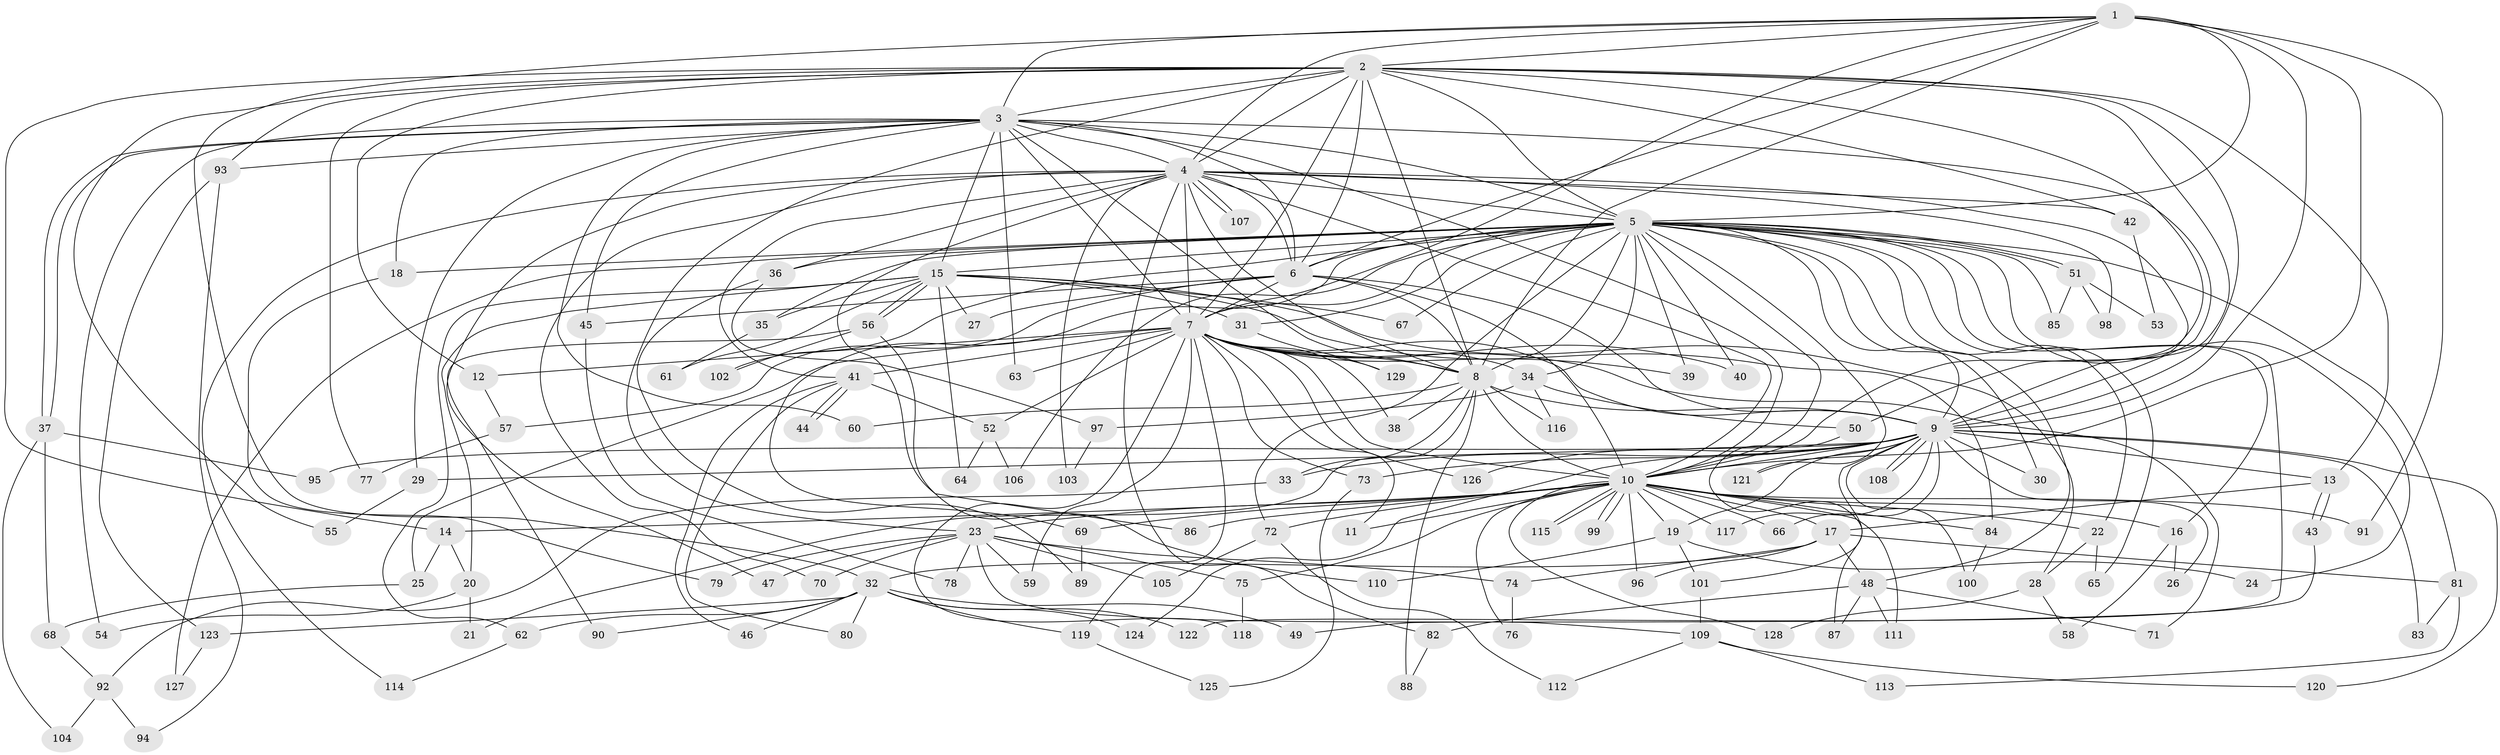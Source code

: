 // coarse degree distribution, {27: 0.010869565217391304, 13: 0.010869565217391304, 17: 0.010869565217391304, 18: 0.010869565217391304, 30: 0.010869565217391304, 9: 0.010869565217391304, 21: 0.010869565217391304, 24: 0.010869565217391304, 2: 0.5108695652173914, 4: 0.08695652173913043, 5: 0.05434782608695652, 11: 0.021739130434782608, 6: 0.03260869565217391, 7: 0.021739130434782608, 12: 0.010869565217391304, 3: 0.11956521739130435, 1: 0.05434782608695652}
// Generated by graph-tools (version 1.1) at 2025/49/03/04/25 22:49:27]
// undirected, 129 vertices, 283 edges
graph export_dot {
  node [color=gray90,style=filled];
  1;
  2;
  3;
  4;
  5;
  6;
  7;
  8;
  9;
  10;
  11;
  12;
  13;
  14;
  15;
  16;
  17;
  18;
  19;
  20;
  21;
  22;
  23;
  24;
  25;
  26;
  27;
  28;
  29;
  30;
  31;
  32;
  33;
  34;
  35;
  36;
  37;
  38;
  39;
  40;
  41;
  42;
  43;
  44;
  45;
  46;
  47;
  48;
  49;
  50;
  51;
  52;
  53;
  54;
  55;
  56;
  57;
  58;
  59;
  60;
  61;
  62;
  63;
  64;
  65;
  66;
  67;
  68;
  69;
  70;
  71;
  72;
  73;
  74;
  75;
  76;
  77;
  78;
  79;
  80;
  81;
  82;
  83;
  84;
  85;
  86;
  87;
  88;
  89;
  90;
  91;
  92;
  93;
  94;
  95;
  96;
  97;
  98;
  99;
  100;
  101;
  102;
  103;
  104;
  105;
  106;
  107;
  108;
  109;
  110;
  111;
  112;
  113;
  114;
  115;
  116;
  117;
  118;
  119;
  120;
  121;
  122;
  123;
  124;
  125;
  126;
  127;
  128;
  129;
  1 -- 2;
  1 -- 3;
  1 -- 4;
  1 -- 5;
  1 -- 6;
  1 -- 7;
  1 -- 8;
  1 -- 9;
  1 -- 10;
  1 -- 32;
  1 -- 91;
  2 -- 3;
  2 -- 4;
  2 -- 5;
  2 -- 6;
  2 -- 7;
  2 -- 8;
  2 -- 9;
  2 -- 10;
  2 -- 12;
  2 -- 13;
  2 -- 14;
  2 -- 23;
  2 -- 42;
  2 -- 50;
  2 -- 55;
  2 -- 77;
  2 -- 93;
  3 -- 4;
  3 -- 5;
  3 -- 6;
  3 -- 7;
  3 -- 8;
  3 -- 9;
  3 -- 10;
  3 -- 15;
  3 -- 18;
  3 -- 29;
  3 -- 37;
  3 -- 37;
  3 -- 45;
  3 -- 54;
  3 -- 60;
  3 -- 63;
  3 -- 93;
  4 -- 5;
  4 -- 6;
  4 -- 7;
  4 -- 8;
  4 -- 9;
  4 -- 10;
  4 -- 36;
  4 -- 41;
  4 -- 42;
  4 -- 47;
  4 -- 70;
  4 -- 82;
  4 -- 86;
  4 -- 98;
  4 -- 103;
  4 -- 107;
  4 -- 107;
  4 -- 114;
  5 -- 6;
  5 -- 7;
  5 -- 8;
  5 -- 9;
  5 -- 10;
  5 -- 15;
  5 -- 16;
  5 -- 18;
  5 -- 22;
  5 -- 24;
  5 -- 30;
  5 -- 31;
  5 -- 34;
  5 -- 35;
  5 -- 36;
  5 -- 39;
  5 -- 40;
  5 -- 48;
  5 -- 51;
  5 -- 51;
  5 -- 65;
  5 -- 67;
  5 -- 69;
  5 -- 72;
  5 -- 81;
  5 -- 85;
  5 -- 102;
  5 -- 106;
  5 -- 121;
  5 -- 122;
  5 -- 127;
  6 -- 7;
  6 -- 8;
  6 -- 9;
  6 -- 10;
  6 -- 27;
  6 -- 45;
  6 -- 57;
  7 -- 8;
  7 -- 9;
  7 -- 10;
  7 -- 11;
  7 -- 12;
  7 -- 25;
  7 -- 34;
  7 -- 38;
  7 -- 39;
  7 -- 40;
  7 -- 41;
  7 -- 52;
  7 -- 59;
  7 -- 63;
  7 -- 71;
  7 -- 73;
  7 -- 118;
  7 -- 119;
  7 -- 126;
  7 -- 129;
  8 -- 9;
  8 -- 10;
  8 -- 21;
  8 -- 33;
  8 -- 38;
  8 -- 60;
  8 -- 88;
  8 -- 116;
  9 -- 10;
  9 -- 13;
  9 -- 19;
  9 -- 26;
  9 -- 29;
  9 -- 30;
  9 -- 33;
  9 -- 66;
  9 -- 73;
  9 -- 83;
  9 -- 95;
  9 -- 100;
  9 -- 101;
  9 -- 108;
  9 -- 108;
  9 -- 117;
  9 -- 120;
  9 -- 121;
  9 -- 124;
  9 -- 126;
  10 -- 11;
  10 -- 14;
  10 -- 16;
  10 -- 17;
  10 -- 19;
  10 -- 22;
  10 -- 23;
  10 -- 66;
  10 -- 69;
  10 -- 72;
  10 -- 75;
  10 -- 76;
  10 -- 84;
  10 -- 86;
  10 -- 91;
  10 -- 96;
  10 -- 99;
  10 -- 99;
  10 -- 111;
  10 -- 115;
  10 -- 115;
  10 -- 117;
  10 -- 128;
  12 -- 57;
  13 -- 17;
  13 -- 43;
  13 -- 43;
  14 -- 20;
  14 -- 25;
  15 -- 20;
  15 -- 27;
  15 -- 28;
  15 -- 31;
  15 -- 35;
  15 -- 56;
  15 -- 56;
  15 -- 61;
  15 -- 62;
  15 -- 64;
  15 -- 67;
  15 -- 84;
  16 -- 26;
  16 -- 58;
  17 -- 32;
  17 -- 48;
  17 -- 74;
  17 -- 81;
  17 -- 96;
  18 -- 79;
  19 -- 24;
  19 -- 101;
  19 -- 110;
  20 -- 21;
  20 -- 54;
  22 -- 28;
  22 -- 65;
  23 -- 47;
  23 -- 59;
  23 -- 70;
  23 -- 74;
  23 -- 75;
  23 -- 78;
  23 -- 79;
  23 -- 105;
  23 -- 109;
  25 -- 68;
  28 -- 58;
  28 -- 128;
  29 -- 55;
  31 -- 129;
  32 -- 46;
  32 -- 49;
  32 -- 62;
  32 -- 80;
  32 -- 90;
  32 -- 119;
  32 -- 122;
  32 -- 123;
  32 -- 124;
  33 -- 92;
  34 -- 50;
  34 -- 97;
  34 -- 116;
  35 -- 61;
  36 -- 89;
  36 -- 97;
  37 -- 68;
  37 -- 95;
  37 -- 104;
  41 -- 44;
  41 -- 44;
  41 -- 46;
  41 -- 52;
  41 -- 80;
  42 -- 53;
  43 -- 49;
  45 -- 78;
  48 -- 71;
  48 -- 82;
  48 -- 87;
  48 -- 111;
  50 -- 87;
  51 -- 53;
  51 -- 85;
  51 -- 98;
  52 -- 64;
  52 -- 106;
  56 -- 90;
  56 -- 102;
  56 -- 110;
  57 -- 77;
  62 -- 114;
  68 -- 92;
  69 -- 89;
  72 -- 105;
  72 -- 112;
  73 -- 125;
  74 -- 76;
  75 -- 118;
  81 -- 83;
  81 -- 113;
  82 -- 88;
  84 -- 100;
  92 -- 94;
  92 -- 104;
  93 -- 94;
  93 -- 123;
  97 -- 103;
  101 -- 109;
  109 -- 112;
  109 -- 113;
  109 -- 120;
  119 -- 125;
  123 -- 127;
}
